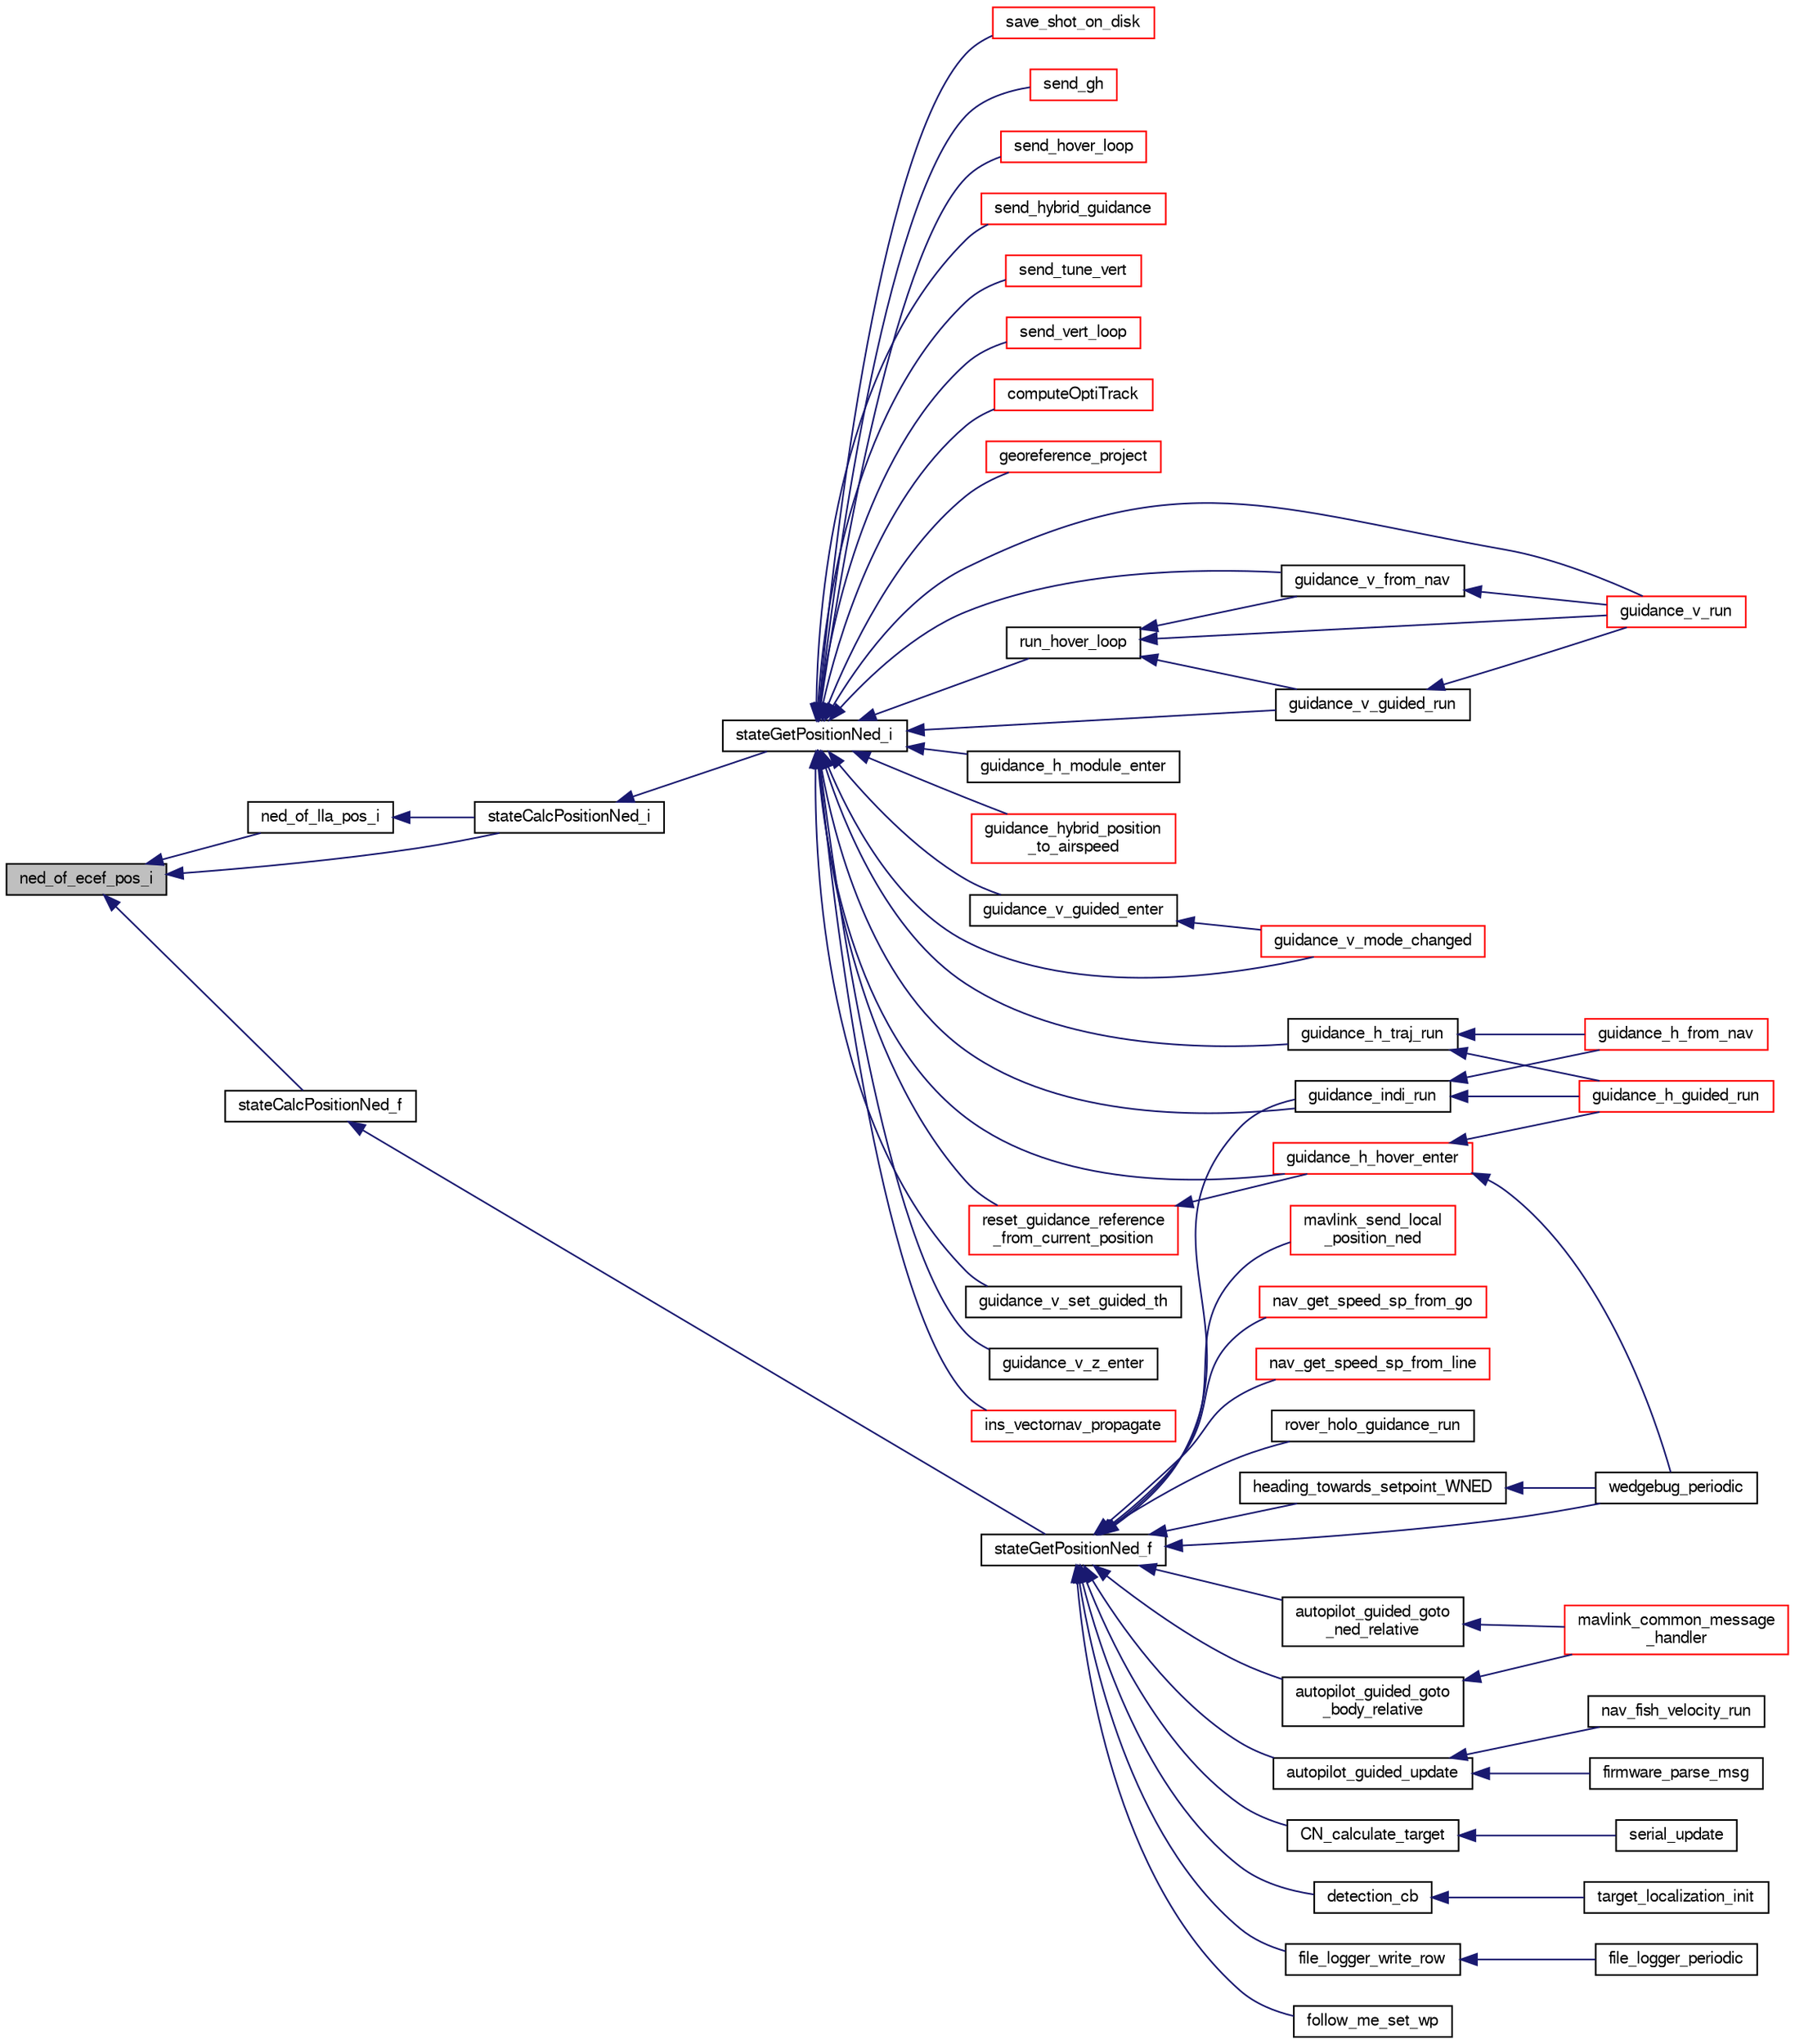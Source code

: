 digraph "ned_of_ecef_pos_i"
{
  edge [fontname="FreeSans",fontsize="10",labelfontname="FreeSans",labelfontsize="10"];
  node [fontname="FreeSans",fontsize="10",shape=record];
  rankdir="LR";
  Node1 [label="ned_of_ecef_pos_i",height=0.2,width=0.4,color="black", fillcolor="grey75", style="filled", fontcolor="black"];
  Node1 -> Node2 [dir="back",color="midnightblue",fontsize="10",style="solid",fontname="FreeSans"];
  Node2 [label="ned_of_lla_pos_i",height=0.2,width=0.4,color="black", fillcolor="white", style="filled",URL="$group__math__geodetic__int.html#ga196c47e1d20669076a358d0f4317e093",tooltip="Convert a point from LLA to local NED. "];
  Node2 -> Node3 [dir="back",color="midnightblue",fontsize="10",style="solid",fontname="FreeSans"];
  Node3 [label="stateCalcPositionNed_i",height=0.2,width=0.4,color="black", fillcolor="white", style="filled",URL="$group__state__position.html#gac60dff329c00697fc9fcc459406293c9"];
  Node3 -> Node4 [dir="back",color="midnightblue",fontsize="10",style="solid",fontname="FreeSans"];
  Node4 [label="stateGetPositionNed_i",height=0.2,width=0.4,color="black", fillcolor="white", style="filled",URL="$group__state__position.html#gaf9a3b3ed4f6a011ae65d49d78bf4aa25",tooltip="Get position in local NED coordinates (int). "];
  Node4 -> Node5 [dir="back",color="midnightblue",fontsize="10",style="solid",fontname="FreeSans"];
  Node5 [label="computeOptiTrack",height=0.2,width=0.4,color="red", fillcolor="white", style="filled",URL="$optical__flow__hover_8c.html#a04b77d27bd41ebc387425f8ea0d1166b",tooltip="Get the desired Euler angles for optitrack stabilization. "];
  Node4 -> Node6 [dir="back",color="midnightblue",fontsize="10",style="solid",fontname="FreeSans"];
  Node6 [label="georeference_project",height=0.2,width=0.4,color="red", fillcolor="white", style="filled",URL="$cv__georeference_8h.html#a230ffda49b65d6b6963063af8ab73e00"];
  Node4 -> Node7 [dir="back",color="midnightblue",fontsize="10",style="solid",fontname="FreeSans"];
  Node7 [label="guidance_h_hover_enter",height=0.2,width=0.4,color="red", fillcolor="white", style="filled",URL="$rotorcraft_2guidance_2guidance__h_8h.html#a32c1c61b5aa933b712fd75a1a9bdc162"];
  Node7 -> Node8 [dir="back",color="midnightblue",fontsize="10",style="solid",fontname="FreeSans"];
  Node8 [label="guidance_h_guided_run",height=0.2,width=0.4,color="red", fillcolor="white", style="filled",URL="$rotorcraft_2guidance_2guidance__h_8h.html#a60716914dafeccd7ab74967606ae4045",tooltip="Run GUIDED mode control. "];
  Node7 -> Node9 [dir="back",color="midnightblue",fontsize="10",style="solid",fontname="FreeSans"];
  Node9 [label="wedgebug_periodic",height=0.2,width=0.4,color="black", fillcolor="white", style="filled",URL="$wedgebug_8h.html#ae7b75121d704ad8c922be906a906495f"];
  Node4 -> Node10 [dir="back",color="midnightblue",fontsize="10",style="solid",fontname="FreeSans"];
  Node10 [label="guidance_h_module_enter",height=0.2,width=0.4,color="black", fillcolor="white", style="filled",URL="$optical__flow__hover_8c.html#af0a3b4e238d064326406719e8244e92d",tooltip="Entering the horizontal module (user switched to module) "];
  Node4 -> Node11 [dir="back",color="midnightblue",fontsize="10",style="solid",fontname="FreeSans"];
  Node11 [label="guidance_h_traj_run",height=0.2,width=0.4,color="black", fillcolor="white", style="filled",URL="$rotorcraft_2guidance_2guidance__h_8c.html#a8e62f2d5d3bf28402b1c4297a5270c56"];
  Node11 -> Node12 [dir="back",color="midnightblue",fontsize="10",style="solid",fontname="FreeSans"];
  Node12 [label="guidance_h_from_nav",height=0.2,width=0.4,color="red", fillcolor="white", style="filled",URL="$rotorcraft_2guidance_2guidance__h_8h.html#a609bdd40f9f6aeac4b4d493ffabd24d5",tooltip="Set horizontal guidance from NAV and run control loop. "];
  Node11 -> Node8 [dir="back",color="midnightblue",fontsize="10",style="solid",fontname="FreeSans"];
  Node4 -> Node13 [dir="back",color="midnightblue",fontsize="10",style="solid",fontname="FreeSans"];
  Node13 [label="guidance_hybrid_position\l_to_airspeed",height=0.2,width=0.4,color="red", fillcolor="white", style="filled",URL="$guidance__hybrid_8h.html#a2eb62c11745a8714efef18130c8348f0",tooltip="Description. "];
  Node4 -> Node14 [dir="back",color="midnightblue",fontsize="10",style="solid",fontname="FreeSans"];
  Node14 [label="guidance_indi_run",height=0.2,width=0.4,color="black", fillcolor="white", style="filled",URL="$guidance__indi__hybrid_8h.html#afa3b5095f6b5beadbb8662d3b3519bc9"];
  Node14 -> Node12 [dir="back",color="midnightblue",fontsize="10",style="solid",fontname="FreeSans"];
  Node14 -> Node8 [dir="back",color="midnightblue",fontsize="10",style="solid",fontname="FreeSans"];
  Node4 -> Node15 [dir="back",color="midnightblue",fontsize="10",style="solid",fontname="FreeSans"];
  Node15 [label="guidance_v_from_nav",height=0.2,width=0.4,color="black", fillcolor="white", style="filled",URL="$rotorcraft_2guidance_2guidance__v_8h.html#adee3e8feda47516b9c7ccbb1b97daaf6",tooltip="Set guidance setpoint from NAV and run hover loop. "];
  Node15 -> Node16 [dir="back",color="midnightblue",fontsize="10",style="solid",fontname="FreeSans"];
  Node16 [label="guidance_v_run",height=0.2,width=0.4,color="red", fillcolor="white", style="filled",URL="$rotorcraft_2guidance_2guidance__v_8h.html#a5c03e8fc9dd9e84925081df8639d4001"];
  Node4 -> Node17 [dir="back",color="midnightblue",fontsize="10",style="solid",fontname="FreeSans"];
  Node17 [label="guidance_v_guided_enter",height=0.2,width=0.4,color="black", fillcolor="white", style="filled",URL="$rotorcraft_2guidance_2guidance__v_8h.html#a726df520277832e62c3f28e00518394b",tooltip="Enter GUIDED mode control. "];
  Node17 -> Node18 [dir="back",color="midnightblue",fontsize="10",style="solid",fontname="FreeSans"];
  Node18 [label="guidance_v_mode_changed",height=0.2,width=0.4,color="red", fillcolor="white", style="filled",URL="$rotorcraft_2guidance_2guidance__v_8h.html#ac24445848e497e9b0da2913cecb0db73"];
  Node4 -> Node19 [dir="back",color="midnightblue",fontsize="10",style="solid",fontname="FreeSans"];
  Node19 [label="guidance_v_guided_run",height=0.2,width=0.4,color="black", fillcolor="white", style="filled",URL="$rotorcraft_2guidance_2guidance__v_8h.html#ada32f262fec6c51998c5041daa0d089c",tooltip="Run GUIDED mode control. "];
  Node19 -> Node16 [dir="back",color="midnightblue",fontsize="10",style="solid",fontname="FreeSans"];
  Node4 -> Node18 [dir="back",color="midnightblue",fontsize="10",style="solid",fontname="FreeSans"];
  Node4 -> Node16 [dir="back",color="midnightblue",fontsize="10",style="solid",fontname="FreeSans"];
  Node4 -> Node20 [dir="back",color="midnightblue",fontsize="10",style="solid",fontname="FreeSans"];
  Node20 [label="guidance_v_set_guided_th",height=0.2,width=0.4,color="black", fillcolor="white", style="filled",URL="$rotorcraft_2guidance_2guidance__v_8h.html#a5505b1866cb6b0cd1f3bc6b309a2964f"];
  Node4 -> Node21 [dir="back",color="midnightblue",fontsize="10",style="solid",fontname="FreeSans"];
  Node21 [label="guidance_v_z_enter",height=0.2,width=0.4,color="black", fillcolor="white", style="filled",URL="$rotorcraft_2guidance_2guidance__v_8h.html#a2558bccfb6fd14b6be513c5910737f0d"];
  Node4 -> Node22 [dir="back",color="midnightblue",fontsize="10",style="solid",fontname="FreeSans"];
  Node22 [label="ins_vectornav_propagate",height=0.2,width=0.4,color="red", fillcolor="white", style="filled",URL="$ins__vectornav_8h.html#a5e1e0a3cd2eead4dc89bec75e33e5618",tooltip="Propagate the received states into the vehicle state machine. "];
  Node4 -> Node23 [dir="back",color="midnightblue",fontsize="10",style="solid",fontname="FreeSans"];
  Node23 [label="reset_guidance_reference\l_from_current_position",height=0.2,width=0.4,color="red", fillcolor="white", style="filled",URL="$rotorcraft_2guidance_2guidance__h_8c.html#ad9bd6447dd5cea00192adfbbf5a30cd5"];
  Node23 -> Node7 [dir="back",color="midnightblue",fontsize="10",style="solid",fontname="FreeSans"];
  Node4 -> Node24 [dir="back",color="midnightblue",fontsize="10",style="solid",fontname="FreeSans"];
  Node24 [label="run_hover_loop",height=0.2,width=0.4,color="black", fillcolor="white", style="filled",URL="$rotorcraft_2guidance_2guidance__v_8h.html#add8143296d90990e7c8da2e1c67c6e62"];
  Node24 -> Node15 [dir="back",color="midnightblue",fontsize="10",style="solid",fontname="FreeSans"];
  Node24 -> Node19 [dir="back",color="midnightblue",fontsize="10",style="solid",fontname="FreeSans"];
  Node24 -> Node16 [dir="back",color="midnightblue",fontsize="10",style="solid",fontname="FreeSans"];
  Node4 -> Node25 [dir="back",color="midnightblue",fontsize="10",style="solid",fontname="FreeSans"];
  Node25 [label="save_shot_on_disk",height=0.2,width=0.4,color="red", fillcolor="white", style="filled",URL="$video__usb__logger_8c.html#abc8ecf0e87a6e3a49488238acc2ceee8"];
  Node4 -> Node26 [dir="back",color="midnightblue",fontsize="10",style="solid",fontname="FreeSans"];
  Node26 [label="send_gh",height=0.2,width=0.4,color="red", fillcolor="white", style="filled",URL="$rotorcraft_2guidance_2guidance__h_8c.html#a2c7bb64eb9e09d8755a7c362079144e9"];
  Node4 -> Node27 [dir="back",color="midnightblue",fontsize="10",style="solid",fontname="FreeSans"];
  Node27 [label="send_hover_loop",height=0.2,width=0.4,color="red", fillcolor="white", style="filled",URL="$rotorcraft_2guidance_2guidance__h_8c.html#a201cd650d5a492b4c0fc3397f97a95c1"];
  Node4 -> Node28 [dir="back",color="midnightblue",fontsize="10",style="solid",fontname="FreeSans"];
  Node28 [label="send_hybrid_guidance",height=0.2,width=0.4,color="red", fillcolor="white", style="filled",URL="$guidance__hybrid_8c.html#a4d9863cd167e7a386e17fcc61693b15c"];
  Node4 -> Node29 [dir="back",color="midnightblue",fontsize="10",style="solid",fontname="FreeSans"];
  Node29 [label="send_tune_vert",height=0.2,width=0.4,color="red", fillcolor="white", style="filled",URL="$rotorcraft_2guidance_2guidance__v_8c.html#a08d5a5277e51cd1c12e573209f812c90"];
  Node4 -> Node30 [dir="back",color="midnightblue",fontsize="10",style="solid",fontname="FreeSans"];
  Node30 [label="send_vert_loop",height=0.2,width=0.4,color="red", fillcolor="white", style="filled",URL="$rotorcraft_2guidance_2guidance__v_8c.html#a7e8c6f0d135e50d0eb256cad00bb9dcf"];
  Node1 -> Node31 [dir="back",color="midnightblue",fontsize="10",style="solid",fontname="FreeSans"];
  Node31 [label="stateCalcPositionNed_f",height=0.2,width=0.4,color="black", fillcolor="white", style="filled",URL="$group__state__position.html#ga480ea806b0ffe839df24d856b7ce0261"];
  Node31 -> Node32 [dir="back",color="midnightblue",fontsize="10",style="solid",fontname="FreeSans"];
  Node32 [label="stateGetPositionNed_f",height=0.2,width=0.4,color="black", fillcolor="white", style="filled",URL="$group__state__position.html#gac1b41866b307723e3ad8ddd566d4f627",tooltip="Get position in local NED coordinates (float). "];
  Node32 -> Node33 [dir="back",color="midnightblue",fontsize="10",style="solid",fontname="FreeSans"];
  Node33 [label="autopilot_guided_goto\l_body_relative",height=0.2,width=0.4,color="black", fillcolor="white", style="filled",URL="$autopilot__guided_8h.html#acb5ff8d624f7583075e58303f46b9890",tooltip="Set position and heading setpoints wrt. "];
  Node33 -> Node34 [dir="back",color="midnightblue",fontsize="10",style="solid",fontname="FreeSans"];
  Node34 [label="mavlink_common_message\l_handler",height=0.2,width=0.4,color="red", fillcolor="white", style="filled",URL="$mavlink_8c.html#a92b02fdeb899791573ef52506deb653c"];
  Node32 -> Node35 [dir="back",color="midnightblue",fontsize="10",style="solid",fontname="FreeSans"];
  Node35 [label="autopilot_guided_goto\l_ned_relative",height=0.2,width=0.4,color="black", fillcolor="white", style="filled",URL="$autopilot__guided_8h.html#a32b83e461c091c64ffa38e4f08f6a312",tooltip="Set position and heading setpoints wrt. "];
  Node35 -> Node34 [dir="back",color="midnightblue",fontsize="10",style="solid",fontname="FreeSans"];
  Node32 -> Node36 [dir="back",color="midnightblue",fontsize="10",style="solid",fontname="FreeSans"];
  Node36 [label="autopilot_guided_update",height=0.2,width=0.4,color="black", fillcolor="white", style="filled",URL="$autopilot__guided_8h.html#a07ce763874e77faf62f5c9506bdad43d",tooltip="Set guided setpoints using flag mask in GUIDED mode. "];
  Node36 -> Node37 [dir="back",color="midnightblue",fontsize="10",style="solid",fontname="FreeSans"];
  Node37 [label="firmware_parse_msg",height=0.2,width=0.4,color="black", fillcolor="white", style="filled",URL="$rotorcraft__datalink_8c.html#a6177292a373940f6e01bc4251374cd2c",tooltip="Firmware specfic msg handler. "];
  Node36 -> Node38 [dir="back",color="midnightblue",fontsize="10",style="solid",fontname="FreeSans"];
  Node38 [label="nav_fish_velocity_run",height=0.2,width=0.4,color="black", fillcolor="white", style="filled",URL="$nav__fish_8h.html#ae25f7a8ee455c00944445f6b12b3a49f",tooltip="nav fish velocity run "];
  Node32 -> Node39 [dir="back",color="midnightblue",fontsize="10",style="solid",fontname="FreeSans"];
  Node39 [label="CN_calculate_target",height=0.2,width=0.4,color="black", fillcolor="white", style="filled",URL="$obstacle__avoidance_8h.html#afb4f90a66f93fdb70da178189b76b6a2"];
  Node39 -> Node40 [dir="back",color="midnightblue",fontsize="10",style="solid",fontname="FreeSans"];
  Node40 [label="serial_update",height=0.2,width=0.4,color="black", fillcolor="white", style="filled",URL="$obstacle__avoidance_8h.html#a510b29d4d94a1e5cbe6aa87b57386f93"];
  Node32 -> Node41 [dir="back",color="midnightblue",fontsize="10",style="solid",fontname="FreeSans"];
  Node41 [label="detection_cb",height=0.2,width=0.4,color="black", fillcolor="white", style="filled",URL="$cv__target__localization_8c.html#a9dba1ee548dbeb610b39fced772c182b"];
  Node41 -> Node42 [dir="back",color="midnightblue",fontsize="10",style="solid",fontname="FreeSans"];
  Node42 [label="target_localization_init",height=0.2,width=0.4,color="black", fillcolor="white", style="filled",URL="$cv__target__localization_8h.html#a985eb3daada07ed9f76cf8dceb5300b4"];
  Node32 -> Node43 [dir="back",color="midnightblue",fontsize="10",style="solid",fontname="FreeSans"];
  Node43 [label="file_logger_write_row",height=0.2,width=0.4,color="black", fillcolor="white", style="filled",URL="$file__logger_8c.html#a599a2b4b9cd37709060587aa8870de15",tooltip="Write CSV row Write values at this timestamp to log file. "];
  Node43 -> Node44 [dir="back",color="midnightblue",fontsize="10",style="solid",fontname="FreeSans"];
  Node44 [label="file_logger_periodic",height=0.2,width=0.4,color="black", fillcolor="white", style="filled",URL="$file__logger_8h.html#a0a108be83e6a060666234d7b46a36907",tooltip="Log the values to a csv file. "];
  Node32 -> Node45 [dir="back",color="midnightblue",fontsize="10",style="solid",fontname="FreeSans"];
  Node45 [label="follow_me_set_wp",height=0.2,width=0.4,color="black", fillcolor="white", style="filled",URL="$ctrl_2follow__me_8h.html#a7e5c2903825aa9815752b1fd8105dc15",tooltip="run function "];
  Node32 -> Node14 [dir="back",color="midnightblue",fontsize="10",style="solid",fontname="FreeSans"];
  Node32 -> Node46 [dir="back",color="midnightblue",fontsize="10",style="solid",fontname="FreeSans"];
  Node46 [label="heading_towards_setpoint_WNED",height=0.2,width=0.4,color="black", fillcolor="white", style="filled",URL="$wedgebug_8c.html#a510c53576b4bea1c112c032cd831275f"];
  Node46 -> Node9 [dir="back",color="midnightblue",fontsize="10",style="solid",fontname="FreeSans"];
  Node32 -> Node47 [dir="back",color="midnightblue",fontsize="10",style="solid",fontname="FreeSans"];
  Node47 [label="mavlink_send_local\l_position_ned",height=0.2,width=0.4,color="red", fillcolor="white", style="filled",URL="$mavlink_8c.html#acf27b8ebaf73137224cee8453df530a8"];
  Node32 -> Node48 [dir="back",color="midnightblue",fontsize="10",style="solid",fontname="FreeSans"];
  Node48 [label="nav_get_speed_sp_from_go",height=0.2,width=0.4,color="red", fillcolor="white", style="filled",URL="$rotorcraft_2navigation_8h.html#acc610b7246ea6f3650c33f5af6e26936",tooltip="Go to a waypoint in the shortest way. "];
  Node32 -> Node49 [dir="back",color="midnightblue",fontsize="10",style="solid",fontname="FreeSans"];
  Node49 [label="nav_get_speed_sp_from_line",height=0.2,width=0.4,color="red", fillcolor="white", style="filled",URL="$rotorcraft_2navigation_8h.html#abbb0868de30a33c4a9dc5c0a723fd726",tooltip="follow a line. "];
  Node32 -> Node50 [dir="back",color="midnightblue",fontsize="10",style="solid",fontname="FreeSans"];
  Node50 [label="rover_holo_guidance_run",height=0.2,width=0.4,color="black", fillcolor="white", style="filled",URL="$rover__guidance__holonomic_8h.html#a714eebb049eb159d6b28ae3118c7d2c3"];
  Node32 -> Node9 [dir="back",color="midnightblue",fontsize="10",style="solid",fontname="FreeSans"];
  Node1 -> Node3 [dir="back",color="midnightblue",fontsize="10",style="solid",fontname="FreeSans"];
}
